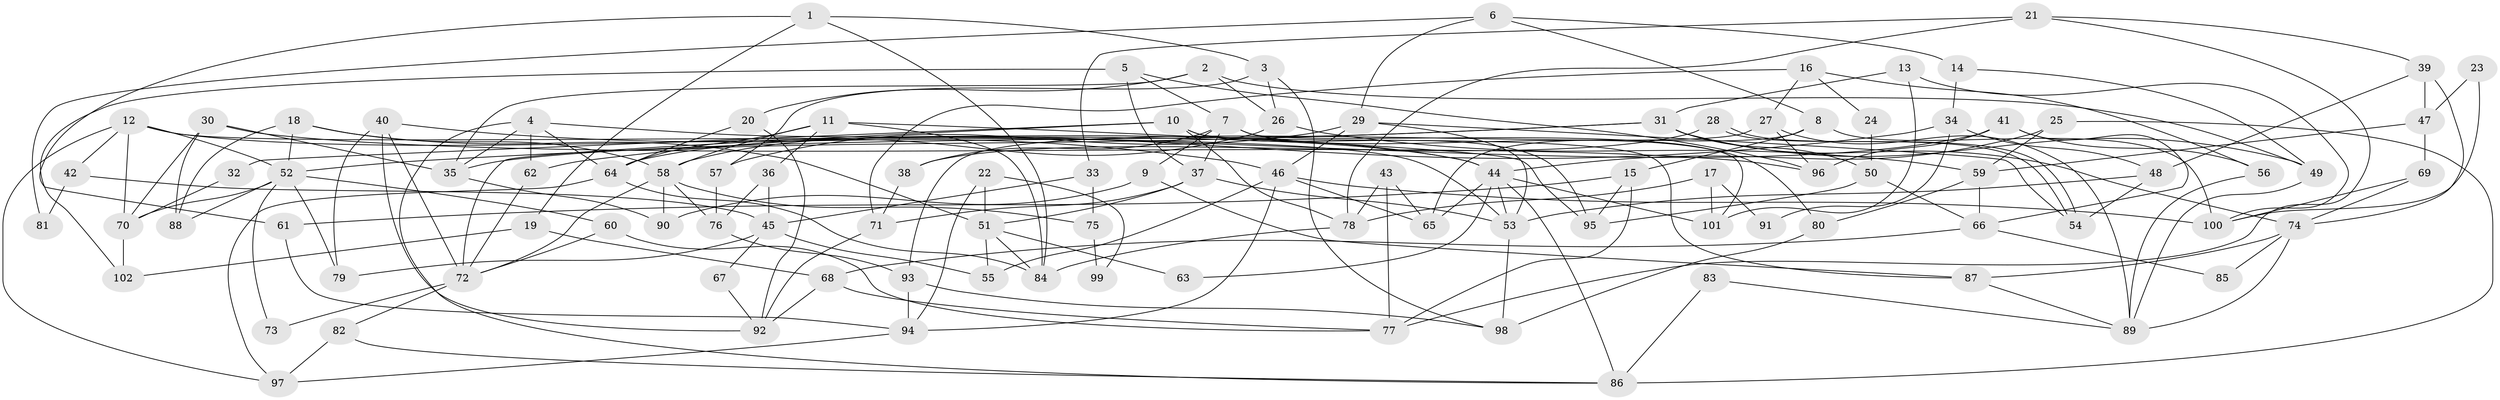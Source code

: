 // coarse degree distribution, {8: 0.058823529411764705, 10: 0.058823529411764705, 11: 0.0392156862745098, 4: 0.27450980392156865, 3: 0.23529411764705882, 15: 0.0196078431372549, 6: 0.09803921568627451, 5: 0.0784313725490196, 9: 0.0392156862745098, 2: 0.0784313725490196, 7: 0.0196078431372549}
// Generated by graph-tools (version 1.1) at 2025/51/03/04/25 22:51:04]
// undirected, 102 vertices, 204 edges
graph export_dot {
  node [color=gray90,style=filled];
  1;
  2;
  3;
  4;
  5;
  6;
  7;
  8;
  9;
  10;
  11;
  12;
  13;
  14;
  15;
  16;
  17;
  18;
  19;
  20;
  21;
  22;
  23;
  24;
  25;
  26;
  27;
  28;
  29;
  30;
  31;
  32;
  33;
  34;
  35;
  36;
  37;
  38;
  39;
  40;
  41;
  42;
  43;
  44;
  45;
  46;
  47;
  48;
  49;
  50;
  51;
  52;
  53;
  54;
  55;
  56;
  57;
  58;
  59;
  60;
  61;
  62;
  63;
  64;
  65;
  66;
  67;
  68;
  69;
  70;
  71;
  72;
  73;
  74;
  75;
  76;
  77;
  78;
  79;
  80;
  81;
  82;
  83;
  84;
  85;
  86;
  87;
  88;
  89;
  90;
  91;
  92;
  93;
  94;
  95;
  96;
  97;
  98;
  99;
  100;
  101;
  102;
  1 -- 84;
  1 -- 19;
  1 -- 3;
  1 -- 61;
  2 -- 35;
  2 -- 26;
  2 -- 20;
  2 -- 49;
  3 -- 98;
  3 -- 26;
  3 -- 57;
  4 -- 44;
  4 -- 86;
  4 -- 35;
  4 -- 62;
  4 -- 64;
  5 -- 37;
  5 -- 96;
  5 -- 7;
  5 -- 102;
  6 -- 29;
  6 -- 14;
  6 -- 8;
  6 -- 81;
  7 -- 9;
  7 -- 37;
  7 -- 38;
  7 -- 80;
  7 -- 101;
  8 -- 65;
  8 -- 15;
  8 -- 100;
  9 -- 90;
  9 -- 87;
  10 -- 95;
  10 -- 72;
  10 -- 32;
  10 -- 78;
  10 -- 87;
  11 -- 58;
  11 -- 84;
  11 -- 36;
  11 -- 64;
  11 -- 95;
  12 -- 44;
  12 -- 53;
  12 -- 42;
  12 -- 52;
  12 -- 70;
  12 -- 97;
  13 -- 100;
  13 -- 31;
  13 -- 101;
  14 -- 49;
  14 -- 34;
  15 -- 95;
  15 -- 61;
  15 -- 77;
  16 -- 71;
  16 -- 56;
  16 -- 24;
  16 -- 27;
  17 -- 101;
  17 -- 78;
  17 -- 91;
  18 -- 51;
  18 -- 52;
  18 -- 58;
  18 -- 88;
  19 -- 102;
  19 -- 68;
  20 -- 64;
  20 -- 92;
  21 -- 39;
  21 -- 77;
  21 -- 33;
  21 -- 78;
  22 -- 51;
  22 -- 94;
  22 -- 99;
  23 -- 47;
  23 -- 100;
  24 -- 50;
  25 -- 86;
  25 -- 44;
  25 -- 59;
  26 -- 59;
  26 -- 58;
  27 -- 93;
  27 -- 89;
  27 -- 96;
  28 -- 38;
  28 -- 54;
  28 -- 54;
  29 -- 46;
  29 -- 57;
  29 -- 53;
  29 -- 54;
  30 -- 70;
  30 -- 88;
  30 -- 35;
  30 -- 96;
  31 -- 35;
  31 -- 49;
  31 -- 50;
  31 -- 52;
  31 -- 74;
  32 -- 70;
  33 -- 45;
  33 -- 75;
  34 -- 48;
  34 -- 62;
  34 -- 91;
  35 -- 90;
  36 -- 76;
  36 -- 45;
  37 -- 53;
  37 -- 51;
  37 -- 71;
  38 -- 71;
  39 -- 47;
  39 -- 74;
  39 -- 48;
  40 -- 46;
  40 -- 79;
  40 -- 72;
  40 -- 92;
  41 -- 64;
  41 -- 96;
  41 -- 56;
  41 -- 66;
  42 -- 45;
  42 -- 81;
  43 -- 77;
  43 -- 78;
  43 -- 65;
  44 -- 53;
  44 -- 101;
  44 -- 63;
  44 -- 65;
  44 -- 86;
  45 -- 55;
  45 -- 67;
  45 -- 79;
  46 -- 65;
  46 -- 94;
  46 -- 55;
  46 -- 100;
  47 -- 69;
  47 -- 59;
  48 -- 54;
  48 -- 53;
  49 -- 89;
  50 -- 66;
  50 -- 95;
  51 -- 84;
  51 -- 55;
  51 -- 63;
  52 -- 60;
  52 -- 70;
  52 -- 73;
  52 -- 79;
  52 -- 88;
  53 -- 98;
  56 -- 89;
  57 -- 76;
  58 -- 72;
  58 -- 75;
  58 -- 76;
  58 -- 90;
  59 -- 66;
  59 -- 80;
  60 -- 72;
  60 -- 77;
  61 -- 94;
  62 -- 72;
  64 -- 84;
  64 -- 97;
  66 -- 68;
  66 -- 85;
  67 -- 92;
  68 -- 92;
  68 -- 77;
  69 -- 74;
  69 -- 100;
  70 -- 102;
  71 -- 92;
  72 -- 73;
  72 -- 82;
  74 -- 89;
  74 -- 85;
  74 -- 87;
  75 -- 99;
  76 -- 93;
  78 -- 84;
  80 -- 98;
  82 -- 97;
  82 -- 86;
  83 -- 89;
  83 -- 86;
  87 -- 89;
  93 -- 94;
  93 -- 98;
  94 -- 97;
}
